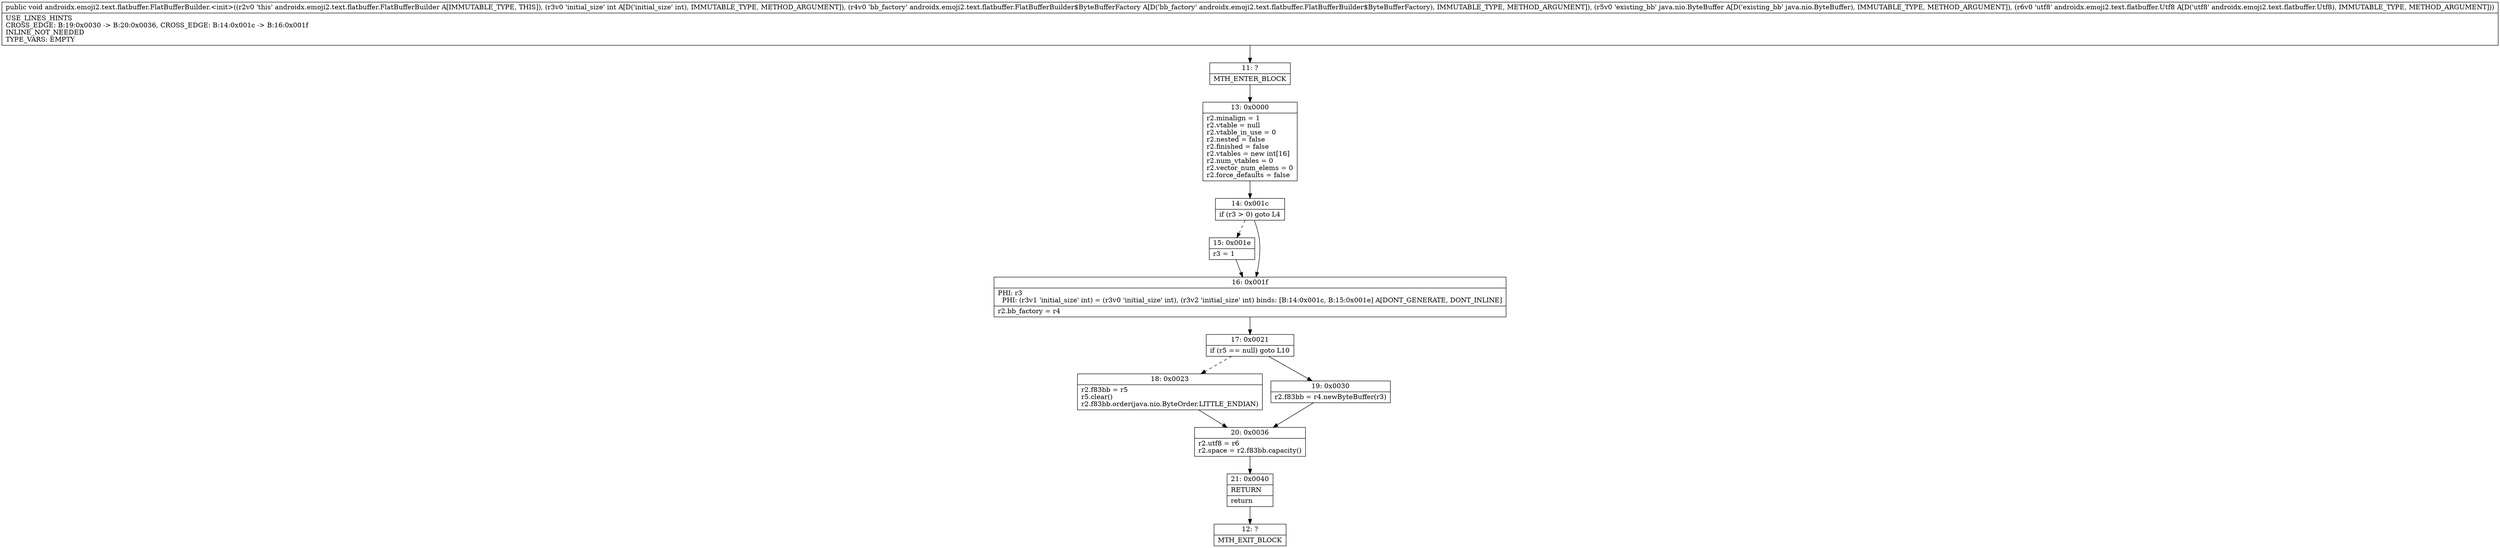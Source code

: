 digraph "CFG forandroidx.emoji2.text.flatbuffer.FlatBufferBuilder.\<init\>(ILandroidx\/emoji2\/text\/flatbuffer\/FlatBufferBuilder$ByteBufferFactory;Ljava\/nio\/ByteBuffer;Landroidx\/emoji2\/text\/flatbuffer\/Utf8;)V" {
Node_11 [shape=record,label="{11\:\ ?|MTH_ENTER_BLOCK\l}"];
Node_13 [shape=record,label="{13\:\ 0x0000|r2.minalign = 1\lr2.vtable = null\lr2.vtable_in_use = 0\lr2.nested = false\lr2.finished = false\lr2.vtables = new int[16]\lr2.num_vtables = 0\lr2.vector_num_elems = 0\lr2.force_defaults = false\l}"];
Node_14 [shape=record,label="{14\:\ 0x001c|if (r3 \> 0) goto L4\l}"];
Node_15 [shape=record,label="{15\:\ 0x001e|r3 = 1\l}"];
Node_16 [shape=record,label="{16\:\ 0x001f|PHI: r3 \l  PHI: (r3v1 'initial_size' int) = (r3v0 'initial_size' int), (r3v2 'initial_size' int) binds: [B:14:0x001c, B:15:0x001e] A[DONT_GENERATE, DONT_INLINE]\l|r2.bb_factory = r4\l}"];
Node_17 [shape=record,label="{17\:\ 0x0021|if (r5 == null) goto L10\l}"];
Node_18 [shape=record,label="{18\:\ 0x0023|r2.f83bb = r5\lr5.clear()\lr2.f83bb.order(java.nio.ByteOrder.LITTLE_ENDIAN)\l}"];
Node_20 [shape=record,label="{20\:\ 0x0036|r2.utf8 = r6\lr2.space = r2.f83bb.capacity()\l}"];
Node_21 [shape=record,label="{21\:\ 0x0040|RETURN\l|return\l}"];
Node_12 [shape=record,label="{12\:\ ?|MTH_EXIT_BLOCK\l}"];
Node_19 [shape=record,label="{19\:\ 0x0030|r2.f83bb = r4.newByteBuffer(r3)\l}"];
MethodNode[shape=record,label="{public void androidx.emoji2.text.flatbuffer.FlatBufferBuilder.\<init\>((r2v0 'this' androidx.emoji2.text.flatbuffer.FlatBufferBuilder A[IMMUTABLE_TYPE, THIS]), (r3v0 'initial_size' int A[D('initial_size' int), IMMUTABLE_TYPE, METHOD_ARGUMENT]), (r4v0 'bb_factory' androidx.emoji2.text.flatbuffer.FlatBufferBuilder$ByteBufferFactory A[D('bb_factory' androidx.emoji2.text.flatbuffer.FlatBufferBuilder$ByteBufferFactory), IMMUTABLE_TYPE, METHOD_ARGUMENT]), (r5v0 'existing_bb' java.nio.ByteBuffer A[D('existing_bb' java.nio.ByteBuffer), IMMUTABLE_TYPE, METHOD_ARGUMENT]), (r6v0 'utf8' androidx.emoji2.text.flatbuffer.Utf8 A[D('utf8' androidx.emoji2.text.flatbuffer.Utf8), IMMUTABLE_TYPE, METHOD_ARGUMENT]))  | USE_LINES_HINTS\lCROSS_EDGE: B:19:0x0030 \-\> B:20:0x0036, CROSS_EDGE: B:14:0x001c \-\> B:16:0x001f\lINLINE_NOT_NEEDED\lTYPE_VARS: EMPTY\l}"];
MethodNode -> Node_11;Node_11 -> Node_13;
Node_13 -> Node_14;
Node_14 -> Node_15[style=dashed];
Node_14 -> Node_16;
Node_15 -> Node_16;
Node_16 -> Node_17;
Node_17 -> Node_18[style=dashed];
Node_17 -> Node_19;
Node_18 -> Node_20;
Node_20 -> Node_21;
Node_21 -> Node_12;
Node_19 -> Node_20;
}

